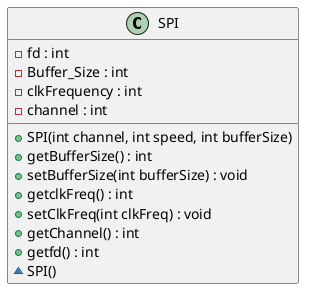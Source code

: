 @startuml

Class SPI{
    +SPI(int channel, int speed, int bufferSize)
	+getBufferSize() : int
	+setBufferSize(int bufferSize) : void
	+getclkFreq() : int
	+setClkFreq(int clkFreq) : void
	+getChannel() : int
	+getfd() : int
    ~SPI()
    -fd : int 
    -Buffer_Size : int 
    -clkFrequency : int 
    -channel : int 
}

@enduml